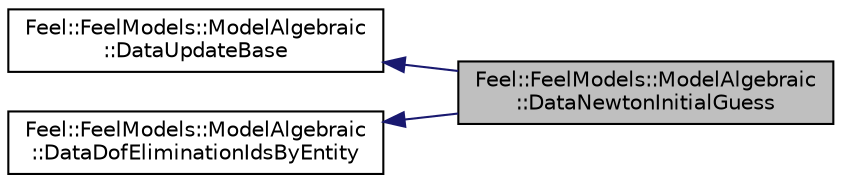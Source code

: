 digraph "Feel::FeelModels::ModelAlgebraic::DataNewtonInitialGuess"
{
 // LATEX_PDF_SIZE
  edge [fontname="Helvetica",fontsize="10",labelfontname="Helvetica",labelfontsize="10"];
  node [fontname="Helvetica",fontsize="10",shape=record];
  rankdir="LR";
  Node1 [label="Feel::FeelModels::ModelAlgebraic\l::DataNewtonInitialGuess",height=0.2,width=0.4,color="black", fillcolor="grey75", style="filled", fontcolor="black",tooltip=" "];
  Node2 -> Node1 [dir="back",color="midnightblue",fontsize="10",style="solid",fontname="Helvetica"];
  Node2 [label="Feel::FeelModels::ModelAlgebraic\l::DataUpdateBase",height=0.2,width=0.4,color="black", fillcolor="white", style="filled",URL="$classFeel_1_1FeelModels_1_1ModelAlgebraic_1_1DataUpdateBase.html",tooltip=" "];
  Node3 -> Node1 [dir="back",color="midnightblue",fontsize="10",style="solid",fontname="Helvetica"];
  Node3 [label="Feel::FeelModels::ModelAlgebraic\l::DataDofEliminationIdsByEntity",height=0.2,width=0.4,color="black", fillcolor="white", style="filled",URL="$classFeel_1_1FeelModels_1_1ModelAlgebraic_1_1DataDofEliminationIdsByEntity.html",tooltip=" "];
}
